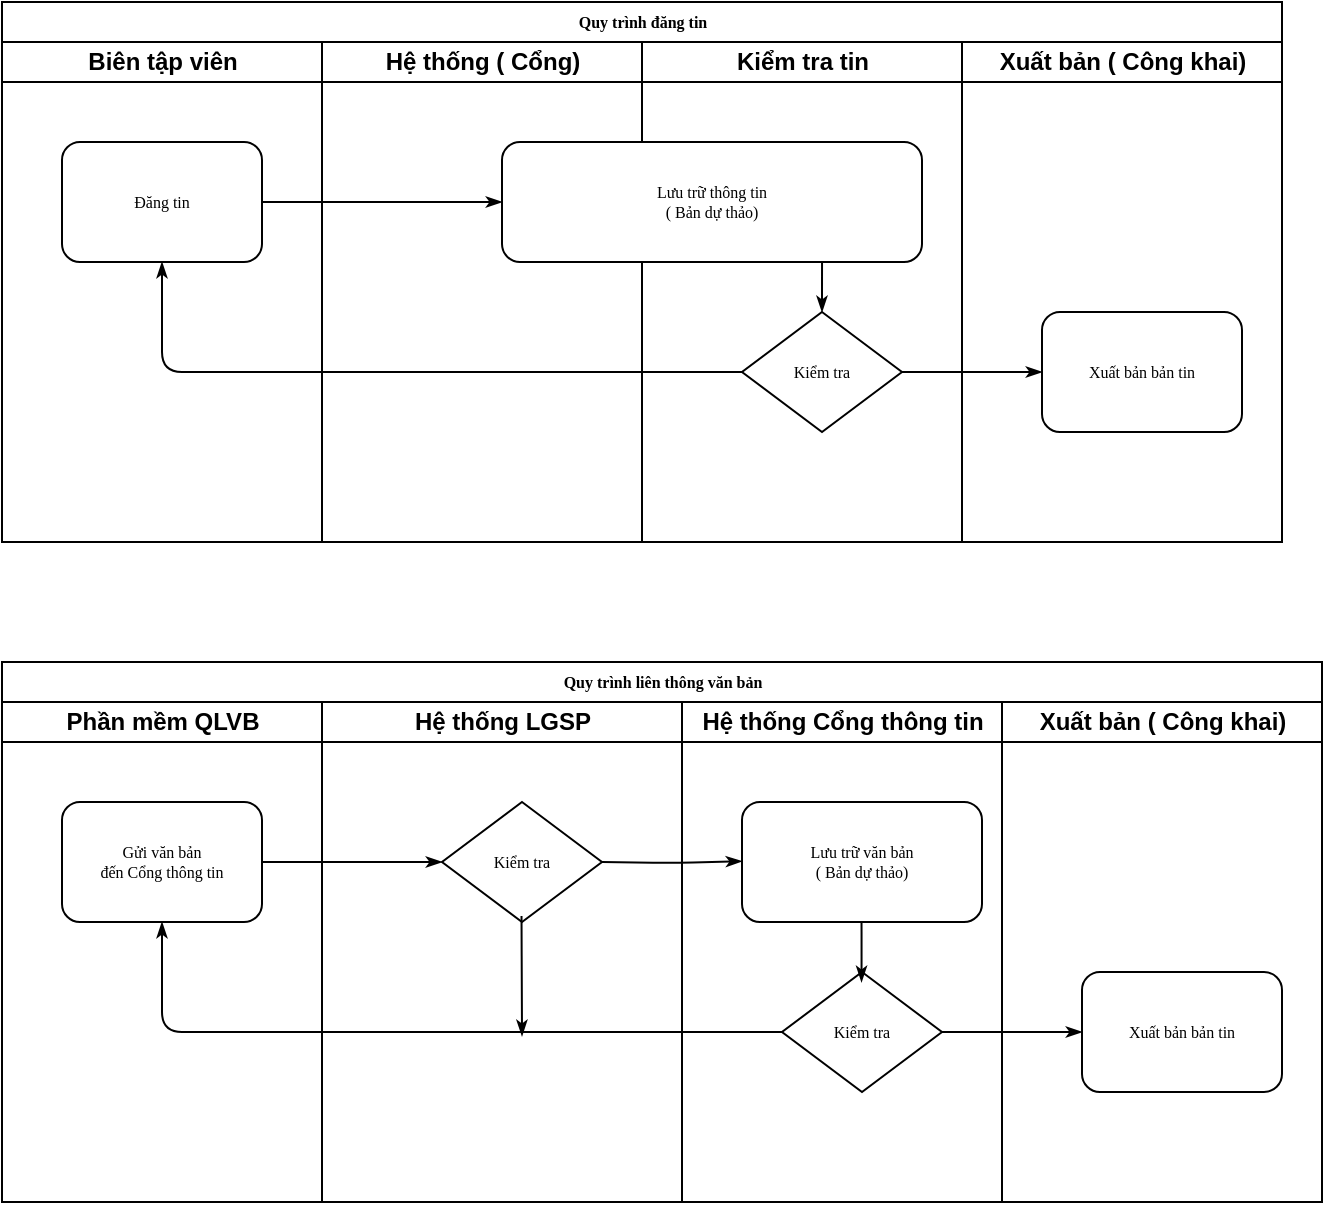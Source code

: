 <mxfile version="21.5.0" type="github">
  <diagram name="Page-1" id="74e2e168-ea6b-b213-b513-2b3c1d86103e">
    <mxGraphModel dx="892" dy="508" grid="1" gridSize="10" guides="1" tooltips="1" connect="1" arrows="1" fold="1" page="1" pageScale="1" pageWidth="1100" pageHeight="850" background="none" math="0" shadow="0">
      <root>
        <mxCell id="0" />
        <mxCell id="1" parent="0" />
        <mxCell id="77e6c97f196da883-1" value="Quy trình đăng tin" style="swimlane;html=1;childLayout=stackLayout;startSize=20;rounded=0;shadow=0;labelBackgroundColor=none;strokeWidth=1;fontFamily=Verdana;fontSize=8;align=center;movable=1;resizable=1;rotatable=1;deletable=1;editable=1;locked=0;connectable=1;" parent="1" vertex="1">
          <mxGeometry x="70" y="40" width="640" height="270" as="geometry" />
        </mxCell>
        <mxCell id="77e6c97f196da883-2" value="Biên tập viên" style="swimlane;html=1;startSize=20;" parent="77e6c97f196da883-1" vertex="1">
          <mxGeometry y="20" width="160" height="250" as="geometry" />
        </mxCell>
        <mxCell id="77e6c97f196da883-9" value="Đăng tin" style="rounded=1;whiteSpace=wrap;html=1;shadow=0;labelBackgroundColor=none;strokeWidth=1;fontFamily=Verdana;fontSize=8;align=center;" parent="77e6c97f196da883-2" vertex="1">
          <mxGeometry x="30" y="50" width="100" height="60" as="geometry" />
        </mxCell>
        <mxCell id="77e6c97f196da883-3" value="Hệ thống ( Cổng)" style="swimlane;html=1;startSize=20;" parent="77e6c97f196da883-1" vertex="1">
          <mxGeometry x="160" y="20" width="160" height="250" as="geometry" />
        </mxCell>
        <mxCell id="77e6c97f196da883-4" value="Kiểm tra tin" style="swimlane;html=1;startSize=20;" parent="77e6c97f196da883-1" vertex="1">
          <mxGeometry x="320" y="20" width="160" height="250" as="geometry" />
        </mxCell>
        <mxCell id="77e6c97f196da883-12" value="Lưu trữ thông tin&lt;br&gt;( Bản dự thảo)" style="rounded=1;whiteSpace=wrap;html=1;shadow=0;labelBackgroundColor=none;strokeWidth=1;fontFamily=Verdana;fontSize=8;align=center;" parent="77e6c97f196da883-4" vertex="1">
          <mxGeometry x="-70" y="50" width="210" height="60" as="geometry" />
        </mxCell>
        <mxCell id="77e6c97f196da883-13" value="Kiểm tra" style="rhombus;whiteSpace=wrap;html=1;rounded=0;shadow=0;labelBackgroundColor=none;strokeWidth=1;fontFamily=Verdana;fontSize=8;align=center;" parent="77e6c97f196da883-4" vertex="1">
          <mxGeometry x="50" y="135" width="80" height="60" as="geometry" />
        </mxCell>
        <mxCell id="77e6c97f196da883-29" style="edgeStyle=orthogonalEdgeStyle;rounded=1;html=1;labelBackgroundColor=none;startArrow=none;startFill=0;startSize=5;endArrow=classicThin;endFill=1;endSize=5;jettySize=auto;orthogonalLoop=1;strokeWidth=1;fontFamily=Verdana;fontSize=8;exitX=0.762;exitY=1.003;exitDx=0;exitDy=0;exitPerimeter=0;" parent="77e6c97f196da883-4" source="77e6c97f196da883-12" target="77e6c97f196da883-13" edge="1">
          <mxGeometry relative="1" as="geometry">
            <mxPoint x="90" y="120" as="sourcePoint" />
          </mxGeometry>
        </mxCell>
        <mxCell id="77e6c97f196da883-28" style="edgeStyle=orthogonalEdgeStyle;rounded=1;html=1;labelBackgroundColor=none;startArrow=none;startFill=0;startSize=5;endArrow=classicThin;endFill=1;endSize=5;jettySize=auto;orthogonalLoop=1;strokeWidth=1;fontFamily=Verdana;fontSize=8" parent="77e6c97f196da883-1" source="77e6c97f196da883-9" target="77e6c97f196da883-12" edge="1">
          <mxGeometry relative="1" as="geometry" />
        </mxCell>
        <mxCell id="77e6c97f196da883-30" style="edgeStyle=orthogonalEdgeStyle;rounded=1;html=1;labelBackgroundColor=none;startArrow=none;startFill=0;startSize=5;endArrow=classicThin;endFill=1;endSize=5;jettySize=auto;orthogonalLoop=1;strokeWidth=1;fontFamily=Verdana;fontSize=8" parent="77e6c97f196da883-1" source="77e6c97f196da883-13" target="77e6c97f196da883-9" edge="1">
          <mxGeometry relative="1" as="geometry" />
        </mxCell>
        <mxCell id="77e6c97f196da883-33" style="edgeStyle=orthogonalEdgeStyle;rounded=1;html=1;labelBackgroundColor=none;startArrow=none;startFill=0;startSize=5;endArrow=classicThin;endFill=1;endSize=5;jettySize=auto;orthogonalLoop=1;strokeWidth=1;fontFamily=Verdana;fontSize=8" parent="77e6c97f196da883-1" source="77e6c97f196da883-13" target="77e6c97f196da883-15" edge="1">
          <mxGeometry relative="1" as="geometry" />
        </mxCell>
        <mxCell id="77e6c97f196da883-5" value="Xuất bản ( Công khai)" style="swimlane;html=1;startSize=20;" parent="77e6c97f196da883-1" vertex="1">
          <mxGeometry x="480" y="20" width="160" height="250" as="geometry" />
        </mxCell>
        <mxCell id="77e6c97f196da883-15" value="Xuất bản bản tin" style="rounded=1;whiteSpace=wrap;html=1;shadow=0;labelBackgroundColor=none;strokeWidth=1;fontFamily=Verdana;fontSize=8;align=center;" parent="77e6c97f196da883-5" vertex="1">
          <mxGeometry x="40" y="135" width="100" height="60" as="geometry" />
        </mxCell>
        <mxCell id="KjZLUDlvUzzf2FIhLLp2-1" value="Quy trình liên thông văn bản" style="swimlane;html=1;childLayout=stackLayout;startSize=20;rounded=0;shadow=0;labelBackgroundColor=none;strokeWidth=1;fontFamily=Verdana;fontSize=8;align=center;movable=1;resizable=1;rotatable=1;deletable=1;editable=1;locked=0;connectable=1;" vertex="1" parent="1">
          <mxGeometry x="70" y="370" width="660" height="270" as="geometry" />
        </mxCell>
        <mxCell id="KjZLUDlvUzzf2FIhLLp2-2" value="Phần mềm QLVB" style="swimlane;html=1;startSize=20;" vertex="1" parent="KjZLUDlvUzzf2FIhLLp2-1">
          <mxGeometry y="20" width="160" height="250" as="geometry" />
        </mxCell>
        <mxCell id="KjZLUDlvUzzf2FIhLLp2-3" value="Gửi văn bản &lt;br&gt;đến Cổng thông tin" style="rounded=1;whiteSpace=wrap;html=1;shadow=0;labelBackgroundColor=none;strokeWidth=1;fontFamily=Verdana;fontSize=8;align=center;" vertex="1" parent="KjZLUDlvUzzf2FIhLLp2-2">
          <mxGeometry x="30" y="50" width="100" height="60" as="geometry" />
        </mxCell>
        <mxCell id="KjZLUDlvUzzf2FIhLLp2-4" value="Hệ thống LGSP" style="swimlane;html=1;startSize=20;" vertex="1" parent="KjZLUDlvUzzf2FIhLLp2-1">
          <mxGeometry x="160" y="20" width="180" height="250" as="geometry" />
        </mxCell>
        <mxCell id="KjZLUDlvUzzf2FIhLLp2-14" value="Kiểm tra" style="rhombus;whiteSpace=wrap;html=1;rounded=0;shadow=0;labelBackgroundColor=none;strokeWidth=1;fontFamily=Verdana;fontSize=8;align=center;" vertex="1" parent="KjZLUDlvUzzf2FIhLLp2-4">
          <mxGeometry x="60" y="50" width="80" height="60" as="geometry" />
        </mxCell>
        <mxCell id="KjZLUDlvUzzf2FIhLLp2-5" value="Hệ thống Cổng thông tin" style="swimlane;html=1;startSize=20;" vertex="1" parent="KjZLUDlvUzzf2FIhLLp2-1">
          <mxGeometry x="340" y="20" width="160" height="250" as="geometry" />
        </mxCell>
        <mxCell id="KjZLUDlvUzzf2FIhLLp2-7" value="Kiểm tra" style="rhombus;whiteSpace=wrap;html=1;rounded=0;shadow=0;labelBackgroundColor=none;strokeWidth=1;fontFamily=Verdana;fontSize=8;align=center;" vertex="1" parent="KjZLUDlvUzzf2FIhLLp2-5">
          <mxGeometry x="50" y="135" width="80" height="60" as="geometry" />
        </mxCell>
        <mxCell id="KjZLUDlvUzzf2FIhLLp2-6" value="Lưu trữ văn bản&lt;br&gt;( Bản dự thảo)" style="rounded=1;whiteSpace=wrap;html=1;shadow=0;labelBackgroundColor=none;strokeWidth=1;fontFamily=Verdana;fontSize=8;align=center;" vertex="1" parent="KjZLUDlvUzzf2FIhLLp2-5">
          <mxGeometry x="30" y="50" width="120" height="60" as="geometry" />
        </mxCell>
        <mxCell id="KjZLUDlvUzzf2FIhLLp2-15" style="edgeStyle=orthogonalEdgeStyle;rounded=1;html=1;labelBackgroundColor=none;startArrow=none;startFill=0;startSize=5;endArrow=classicThin;endFill=1;endSize=5;jettySize=auto;orthogonalLoop=1;strokeWidth=1;fontFamily=Verdana;fontSize=8" edge="1" parent="KjZLUDlvUzzf2FIhLLp2-5">
          <mxGeometry relative="1" as="geometry">
            <mxPoint x="-40" y="80" as="sourcePoint" />
            <mxPoint x="30" y="79.58" as="targetPoint" />
          </mxGeometry>
        </mxCell>
        <mxCell id="KjZLUDlvUzzf2FIhLLp2-16" style="edgeStyle=orthogonalEdgeStyle;rounded=1;html=1;labelBackgroundColor=none;startArrow=none;startFill=0;startSize=5;endArrow=classicThin;endFill=1;endSize=5;jettySize=auto;orthogonalLoop=1;strokeWidth=1;fontFamily=Verdana;fontSize=8" edge="1" parent="KjZLUDlvUzzf2FIhLLp2-5">
          <mxGeometry relative="1" as="geometry">
            <mxPoint x="89.76" y="110" as="sourcePoint" />
            <mxPoint x="89.76" y="140" as="targetPoint" />
            <Array as="points">
              <mxPoint x="89.76" y="120" />
              <mxPoint x="89.76" y="120" />
            </Array>
          </mxGeometry>
        </mxCell>
        <mxCell id="KjZLUDlvUzzf2FIhLLp2-17" style="edgeStyle=orthogonalEdgeStyle;rounded=1;html=1;labelBackgroundColor=none;startArrow=none;startFill=0;startSize=5;endArrow=classicThin;endFill=1;endSize=5;jettySize=auto;orthogonalLoop=1;strokeWidth=1;fontFamily=Verdana;fontSize=8" edge="1" parent="KjZLUDlvUzzf2FIhLLp2-5">
          <mxGeometry relative="1" as="geometry">
            <mxPoint x="-80.24" y="107" as="sourcePoint" />
            <mxPoint x="-80" y="167" as="targetPoint" />
            <Array as="points">
              <mxPoint x="-80.24" y="117" />
              <mxPoint x="-80.24" y="117" />
            </Array>
          </mxGeometry>
        </mxCell>
        <mxCell id="KjZLUDlvUzzf2FIhLLp2-9" style="edgeStyle=orthogonalEdgeStyle;rounded=1;html=1;labelBackgroundColor=none;startArrow=none;startFill=0;startSize=5;endArrow=classicThin;endFill=1;endSize=5;jettySize=auto;orthogonalLoop=1;strokeWidth=1;fontFamily=Verdana;fontSize=8" edge="1" parent="KjZLUDlvUzzf2FIhLLp2-1" source="KjZLUDlvUzzf2FIhLLp2-3">
          <mxGeometry relative="1" as="geometry">
            <mxPoint x="220" y="100" as="targetPoint" />
          </mxGeometry>
        </mxCell>
        <mxCell id="KjZLUDlvUzzf2FIhLLp2-10" style="edgeStyle=orthogonalEdgeStyle;rounded=1;html=1;labelBackgroundColor=none;startArrow=none;startFill=0;startSize=5;endArrow=classicThin;endFill=1;endSize=5;jettySize=auto;orthogonalLoop=1;strokeWidth=1;fontFamily=Verdana;fontSize=8" edge="1" parent="KjZLUDlvUzzf2FIhLLp2-1" source="KjZLUDlvUzzf2FIhLLp2-7" target="KjZLUDlvUzzf2FIhLLp2-3">
          <mxGeometry relative="1" as="geometry" />
        </mxCell>
        <mxCell id="KjZLUDlvUzzf2FIhLLp2-11" style="edgeStyle=orthogonalEdgeStyle;rounded=1;html=1;labelBackgroundColor=none;startArrow=none;startFill=0;startSize=5;endArrow=classicThin;endFill=1;endSize=5;jettySize=auto;orthogonalLoop=1;strokeWidth=1;fontFamily=Verdana;fontSize=8" edge="1" parent="KjZLUDlvUzzf2FIhLLp2-1" source="KjZLUDlvUzzf2FIhLLp2-7" target="KjZLUDlvUzzf2FIhLLp2-13">
          <mxGeometry relative="1" as="geometry" />
        </mxCell>
        <mxCell id="KjZLUDlvUzzf2FIhLLp2-12" value="Xuất bản ( Công khai)" style="swimlane;html=1;startSize=20;" vertex="1" parent="KjZLUDlvUzzf2FIhLLp2-1">
          <mxGeometry x="500" y="20" width="160" height="250" as="geometry" />
        </mxCell>
        <mxCell id="KjZLUDlvUzzf2FIhLLp2-13" value="Xuất bản bản tin" style="rounded=1;whiteSpace=wrap;html=1;shadow=0;labelBackgroundColor=none;strokeWidth=1;fontFamily=Verdana;fontSize=8;align=center;" vertex="1" parent="KjZLUDlvUzzf2FIhLLp2-12">
          <mxGeometry x="40" y="135" width="100" height="60" as="geometry" />
        </mxCell>
      </root>
    </mxGraphModel>
  </diagram>
</mxfile>

